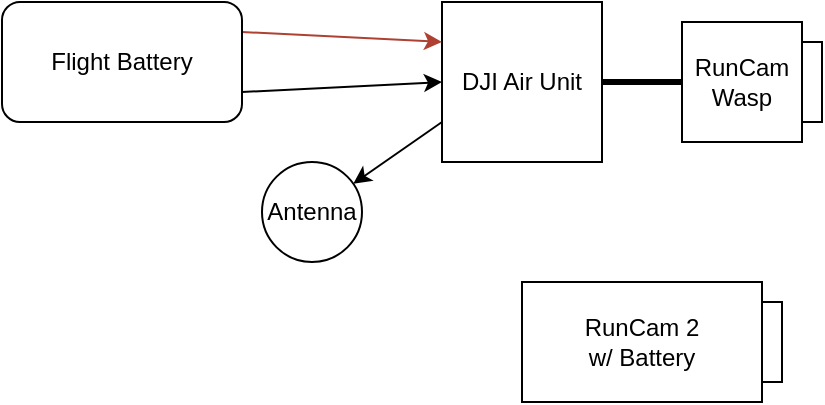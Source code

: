 <mxfile version="25.0.2">
  <diagram name="Page-1" id="DC6QERSeste_6dnxk59_">
    <mxGraphModel dx="1050" dy="621" grid="1" gridSize="10" guides="1" tooltips="1" connect="1" arrows="1" fold="1" page="1" pageScale="1" pageWidth="850" pageHeight="1100" math="0" shadow="0">
      <root>
        <mxCell id="0" />
        <mxCell id="1" parent="0" />
        <mxCell id="0_UJ2nYibWQdH-gplCG--1" value="RunCam 2&lt;div&gt;w/ Battery&lt;/div&gt;" style="rounded=0;whiteSpace=wrap;html=1;" parent="1" vertex="1">
          <mxGeometry x="400" y="340" width="120" height="60" as="geometry" />
        </mxCell>
        <mxCell id="0_UJ2nYibWQdH-gplCG--2" value="&lt;div&gt;DJI Air Unit&lt;/div&gt;" style="whiteSpace=wrap;html=1;aspect=fixed;" parent="1" vertex="1">
          <mxGeometry x="360" y="200" width="80" height="80" as="geometry" />
        </mxCell>
        <mxCell id="0_UJ2nYibWQdH-gplCG--3" value="RunCam Wasp" style="whiteSpace=wrap;html=1;aspect=fixed;" parent="1" vertex="1">
          <mxGeometry x="480" y="210" width="60" height="60" as="geometry" />
        </mxCell>
        <mxCell id="0_UJ2nYibWQdH-gplCG--4" value="" style="endArrow=classic;html=1;rounded=0;exitX=0;exitY=0.75;exitDx=0;exitDy=0;" parent="1" source="0_UJ2nYibWQdH-gplCG--2" target="0_UJ2nYibWQdH-gplCG--5" edge="1">
          <mxGeometry width="50" height="50" relative="1" as="geometry">
            <mxPoint x="490" y="220" as="sourcePoint" />
            <mxPoint x="330" y="290" as="targetPoint" />
          </mxGeometry>
        </mxCell>
        <mxCell id="0_UJ2nYibWQdH-gplCG--5" value="Antenna" style="ellipse;whiteSpace=wrap;html=1;aspect=fixed;" parent="1" vertex="1">
          <mxGeometry x="270" y="280" width="50" height="50" as="geometry" />
        </mxCell>
        <mxCell id="0_UJ2nYibWQdH-gplCG--6" value="" style="endArrow=classic;html=1;rounded=0;fillColor=#fad9d5;strokeColor=#ae4132;entryX=0;entryY=0.25;entryDx=0;entryDy=0;exitX=1;exitY=0.25;exitDx=0;exitDy=0;" parent="1" source="0_UJ2nYibWQdH-gplCG--11" target="0_UJ2nYibWQdH-gplCG--2" edge="1">
          <mxGeometry width="50" height="50" relative="1" as="geometry">
            <mxPoint x="310" y="180" as="sourcePoint" />
            <mxPoint x="280" y="200" as="targetPoint" />
          </mxGeometry>
        </mxCell>
        <mxCell id="0_UJ2nYibWQdH-gplCG--7" value="" style="endArrow=classic;html=1;rounded=0;exitX=1;exitY=0.75;exitDx=0;exitDy=0;entryX=0;entryY=0.5;entryDx=0;entryDy=0;" parent="1" source="0_UJ2nYibWQdH-gplCG--11" target="0_UJ2nYibWQdH-gplCG--2" edge="1">
          <mxGeometry width="50" height="50" relative="1" as="geometry">
            <mxPoint x="230" y="280" as="sourcePoint" />
            <mxPoint x="260" y="250" as="targetPoint" />
          </mxGeometry>
        </mxCell>
        <mxCell id="0_UJ2nYibWQdH-gplCG--10" value="" style="endArrow=none;html=1;rounded=0;exitX=1;exitY=0.5;exitDx=0;exitDy=0;entryX=0;entryY=0.5;entryDx=0;entryDy=0;strokeWidth=3;" parent="1" source="0_UJ2nYibWQdH-gplCG--2" target="0_UJ2nYibWQdH-gplCG--3" edge="1">
          <mxGeometry width="50" height="50" relative="1" as="geometry">
            <mxPoint x="490" y="220" as="sourcePoint" />
            <mxPoint x="540" y="170" as="targetPoint" />
          </mxGeometry>
        </mxCell>
        <mxCell id="0_UJ2nYibWQdH-gplCG--11" value="Flight Battery" style="rounded=1;whiteSpace=wrap;html=1;" parent="1" vertex="1">
          <mxGeometry x="140" y="200" width="120" height="60" as="geometry" />
        </mxCell>
        <mxCell id="KQOKkKyIEVsO_n2uQUoi-1" value="" style="rounded=0;whiteSpace=wrap;html=1;" vertex="1" parent="1">
          <mxGeometry x="540" y="220" width="10" height="40" as="geometry" />
        </mxCell>
        <mxCell id="KQOKkKyIEVsO_n2uQUoi-2" value="" style="rounded=0;whiteSpace=wrap;html=1;" vertex="1" parent="1">
          <mxGeometry x="520" y="350" width="10" height="40" as="geometry" />
        </mxCell>
      </root>
    </mxGraphModel>
  </diagram>
</mxfile>
